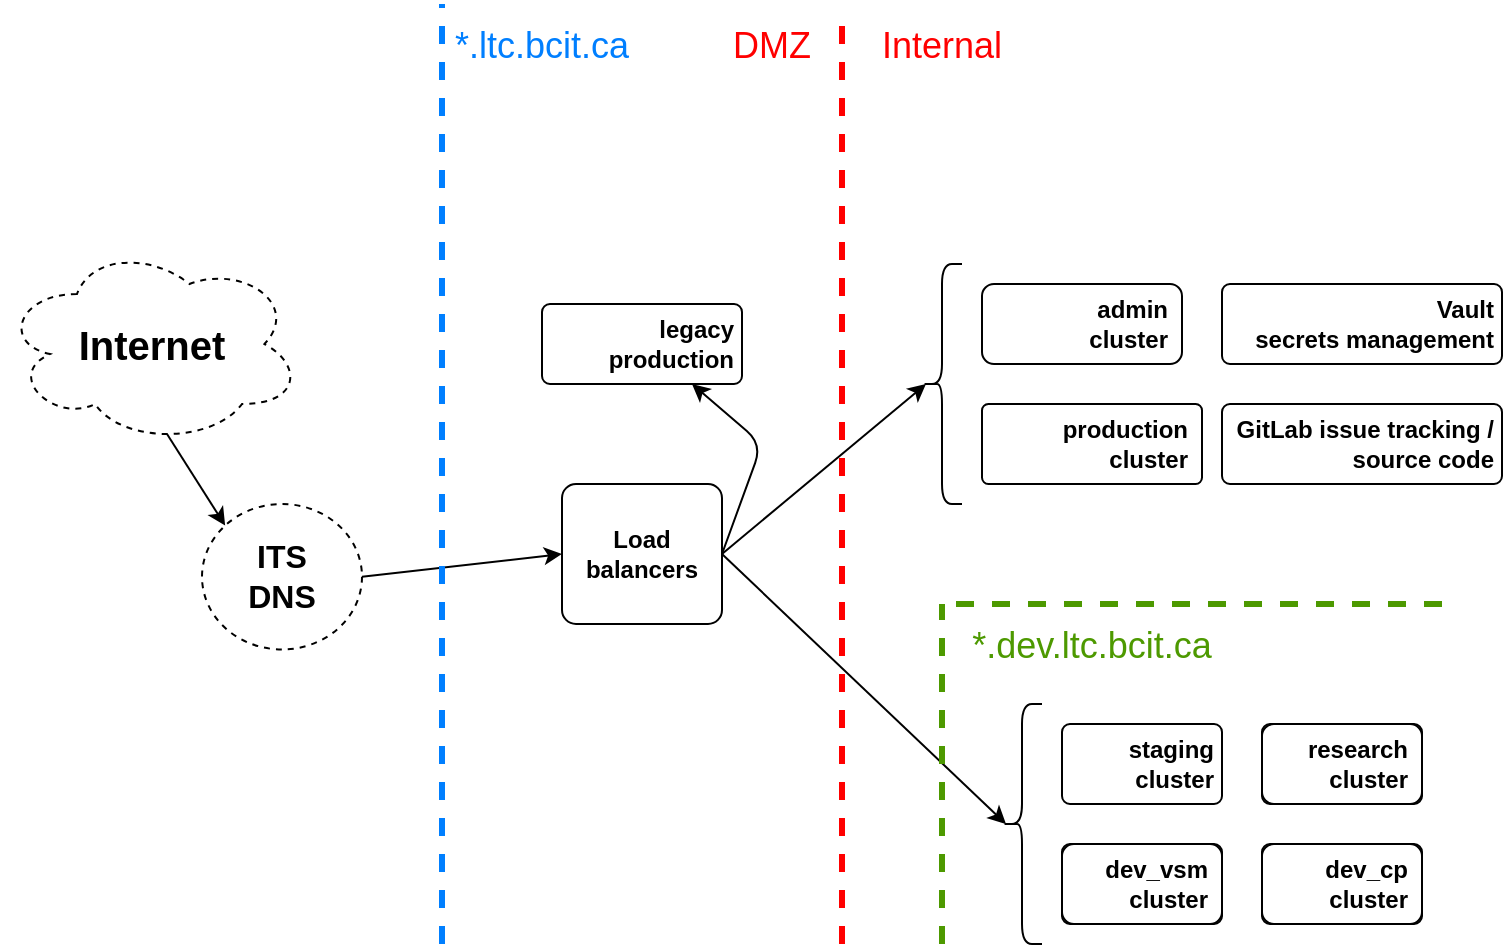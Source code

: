 <mxfile version="16.4.0" type="device"><diagram id="jypZsJmhGCqAaLn2Il6_" name="Page-1"><mxGraphModel dx="2079" dy="921" grid="1" gridSize="10" guides="1" tooltips="1" connect="1" arrows="1" fold="1" page="1" pageScale="1" pageWidth="850" pageHeight="1100" math="0" shadow="0"><root><mxCell id="0"/><mxCell id="1" parent="0"/><mxCell id="ssO4QC-9UpLF29hUccAE-26" value="&lt;span&gt;production&lt;br&gt;cluster&lt;/span&gt;" style="shape=ext;margin=3;double=0;whiteSpace=wrap;html=1;align=right;fillColor=none;rounded=1;spacingRight=5;arcSize=8;fontStyle=1" parent="1" vertex="1"><mxGeometry x="150" y="580" width="110" height="40" as="geometry"/></mxCell><mxCell id="ssO4QC-9UpLF29hUccAE-64" style="rounded=0;orthogonalLoop=1;jettySize=auto;html=1;exitX=0.55;exitY=0.95;exitDx=0;exitDy=0;exitPerimeter=0;entryX=0;entryY=0;entryDx=0;entryDy=0;fontStyle=1" parent="1" source="ssO4QC-9UpLF29hUccAE-2" target="ssO4QC-9UpLF29hUccAE-63" edge="1"><mxGeometry relative="1" as="geometry"><mxPoint x="-1151.25" y="635.5" as="targetPoint"/><mxPoint x="-757.25" y="660" as="sourcePoint"/></mxGeometry></mxCell><mxCell id="ssO4QC-9UpLF29hUccAE-2" value="&lt;span&gt;&lt;font style=&quot;font-size: 20px&quot;&gt;Internet&lt;/font&gt;&lt;/span&gt;" style="ellipse;shape=cloud;whiteSpace=wrap;html=1;align=center;dashed=1;fillColor=none;fontStyle=1" parent="1" vertex="1"><mxGeometry x="-340" y="500" width="150" height="100" as="geometry"/></mxCell><mxCell id="ssO4QC-9UpLF29hUccAE-77" style="edgeStyle=none;orthogonalLoop=1;jettySize=auto;html=1;entryX=0.1;entryY=0.5;entryDx=0;entryDy=0;fontStyle=1;entryPerimeter=0;exitX=1;exitY=0.5;exitDx=0;exitDy=0;" parent="1" source="ssO4QC-9UpLF29hUccAE-3" target="bWrrpr82aBF8jxPc96gs-9" edge="1"><mxGeometry relative="1" as="geometry"><mxPoint x="-249.5" y="324.0" as="targetPoint"/><mxPoint x="50" y="610" as="sourcePoint"/></mxGeometry></mxCell><mxCell id="ssO4QC-9UpLF29hUccAE-3" value="Load balancers" style="rounded=1;arcSize=10;whiteSpace=wrap;html=1;align=center;fillColor=none;fontStyle=1;spacing=2;" parent="1" vertex="1"><mxGeometry x="-60" y="620" width="80" height="70" as="geometry"/></mxCell><mxCell id="ssO4QC-9UpLF29hUccAE-83" style="edgeStyle=none;orthogonalLoop=1;jettySize=auto;html=1;exitX=1;exitY=0.5;exitDx=0;exitDy=0;entryX=0.1;entryY=0.5;entryDx=0;entryDy=0;fontStyle=1;entryPerimeter=0;" parent="1" source="ssO4QC-9UpLF29hUccAE-3" target="bWrrpr82aBF8jxPc96gs-10" edge="1"><mxGeometry relative="1" as="geometry"><mxPoint x="43.5" y="815" as="sourcePoint"/></mxGeometry></mxCell><mxCell id="ssO4QC-9UpLF29hUccAE-30" value="GitLab issue tracking / source code" style="rounded=1;arcSize=10;whiteSpace=wrap;html=1;align=right;fillColor=none;fontStyle=1;spacingRight=2;" parent="1" vertex="1"><mxGeometry x="270" y="580" width="140" height="40" as="geometry"/></mxCell><mxCell id="ssO4QC-9UpLF29hUccAE-31" value="Vault&lt;br&gt;secrets management" style="rounded=1;arcSize=10;whiteSpace=wrap;html=1;align=right;fontStyle=1;fillColor=none;spacingRight=2;" parent="1" vertex="1"><mxGeometry x="270" y="520" width="140" height="40" as="geometry"/></mxCell><mxCell id="ssO4QC-9UpLF29hUccAE-69" style="edgeStyle=none;orthogonalLoop=1;jettySize=auto;html=1;entryX=0;entryY=0.5;entryDx=0;entryDy=0;exitX=1;exitY=0.5;exitDx=0;exitDy=0;strokeWidth=1;strokeColor=#000000;fontStyle=1" parent="1" source="ssO4QC-9UpLF29hUccAE-63" target="ssO4QC-9UpLF29hUccAE-3" edge="1"><mxGeometry relative="1" as="geometry"><mxPoint x="-821.25" y="779.13" as="sourcePoint"/><mxPoint x="-220" y="858.63" as="targetPoint"/></mxGeometry></mxCell><mxCell id="ssO4QC-9UpLF29hUccAE-63" value="&lt;span style=&quot;font-size: 16px&quot;&gt;ITS&lt;br&gt;DNS&lt;/span&gt;" style="ellipse;whiteSpace=wrap;html=1;align=center;dashed=1;rounded=1;fillColor=none;fontStyle=1" parent="1" vertex="1"><mxGeometry x="-240" y="630" width="80" height="72.73" as="geometry"/></mxCell><mxCell id="LwrFlGE9gnEI0ruCcwtA-46" value="&lt;font color=&quot;#ff0000&quot; style=&quot;font-size: 18px&quot;&gt;DMZ&lt;/font&gt;" style="text;html=1;strokeColor=none;fillColor=none;align=center;verticalAlign=middle;whiteSpace=wrap;rounded=0;dashed=1;fontSize=20;labelPosition=center;verticalLabelPosition=middle;fontStyle=0" parent="1" vertex="1"><mxGeometry x="10" y="380" width="70" height="40" as="geometry"/></mxCell><mxCell id="LwrFlGE9gnEI0ruCcwtA-48" value="&lt;font color=&quot;#ff0000&quot; style=&quot;font-size: 18px&quot;&gt;Internal&lt;/font&gt;" style="text;html=1;strokeColor=none;fillColor=none;align=center;verticalAlign=middle;whiteSpace=wrap;rounded=0;dashed=1;fontSize=20;fontStyle=0" parent="1" vertex="1"><mxGeometry x="80" y="380" width="100" height="40" as="geometry"/></mxCell><mxCell id="LwrFlGE9gnEI0ruCcwtA-50" value="" style="endArrow=none;dashed=1;html=1;strokeWidth=3;rounded=1;fontSize=26;fontColor=#FF0000;strokeColor=#FF0000;fontStyle=1;" parent="1" edge="1"><mxGeometry width="50" height="50" relative="1" as="geometry"><mxPoint x="80" y="850" as="sourcePoint"/><mxPoint x="80" y="390" as="targetPoint"/></mxGeometry></mxCell><mxCell id="Tzz_31jwssUB7U0g3Mxd-10" value="" style="group;fontStyle=1;align=right;verticalAlign=middle;strokeColor=default;rounded=1;arcSize=10;spacingRight=2;" parent="1" vertex="1" connectable="0"><mxGeometry x="290" y="740" width="80" height="40" as="geometry"/></mxCell><mxCell id="ssO4QC-9UpLF29hUccAE-41" value="&lt;blockquote style=&quot;margin: 0 0 0 40px ; border: none ; padding: 0px&quot;&gt;&lt;/blockquote&gt;&lt;blockquote style=&quot;margin: 0 0 0 40px ; border: none ; padding: 0px&quot;&gt;&lt;/blockquote&gt;&lt;span&gt;research&lt;/span&gt;&lt;br&gt;&lt;span&gt;cluster&lt;/span&gt;" style="shape=ext;margin=3;double=0;whiteSpace=wrap;html=1;align=right;fillColor=none;rounded=1;perimeterSpacing=0;labelPadding=0;noLabel=0;perimeter=rectanglePerimeter;spacingRight=5;fontStyle=1" parent="Tzz_31jwssUB7U0g3Mxd-10" vertex="1"><mxGeometry width="80" height="40" as="geometry"/></mxCell><mxCell id="Tzz_31jwssUB7U0g3Mxd-11" value="" style="group;fontStyle=1;align=right;verticalAlign=middle;strokeColor=default;rounded=1;arcSize=10;spacingRight=2;" parent="1" vertex="1" connectable="0"><mxGeometry x="290" y="800" width="80" height="40" as="geometry"/></mxCell><mxCell id="ssO4QC-9UpLF29hUccAE-29" value="&lt;span&gt;dev_cp&lt;br&gt;cluster&lt;/span&gt;" style="shape=ext;margin=3;double=0;whiteSpace=wrap;html=1;align=right;fillColor=none;rounded=1;spacingRight=5;fontStyle=1" parent="Tzz_31jwssUB7U0g3Mxd-11" vertex="1"><mxGeometry width="80.0" height="40" as="geometry"/></mxCell><mxCell id="Tzz_31jwssUB7U0g3Mxd-12" value="" style="group;fontStyle=1;align=right;verticalAlign=middle;strokeColor=default;rounded=1;arcSize=10;spacingRight=2;" parent="1" vertex="1" connectable="0"><mxGeometry x="190" y="800" width="80" height="40" as="geometry"/></mxCell><mxCell id="ssO4QC-9UpLF29hUccAE-28" value="&lt;span&gt;dev_vsm&lt;br&gt;cluster&lt;/span&gt;" style="shape=ext;margin=3;double=0;whiteSpace=wrap;html=1;align=right;fillColor=none;rounded=1;spacingRight=5;fontStyle=1" parent="Tzz_31jwssUB7U0g3Mxd-12" vertex="1"><mxGeometry width="80" height="40" as="geometry"/></mxCell><mxCell id="ssO4QC-9UpLF29hUccAE-27" value="&lt;span&gt;staging&lt;br&gt;cluster&lt;/span&gt;" style="shape=ext;margin=3;double=0;whiteSpace=wrap;html=1;align=right;fillColor=none;rounded=1;strokeColor=default;strokeWidth=1;spacingRight=2;arcSize=10;container=0;fontStyle=1" parent="1" vertex="1"><mxGeometry x="190" y="740" width="80" height="40" as="geometry"/></mxCell><mxCell id="bWrrpr82aBF8jxPc96gs-2" value="" style="endArrow=none;dashed=1;html=1;strokeWidth=3;rounded=1;fontSize=26;fontColor=#FF0000;strokeColor=#4D9900;fontStyle=1" parent="1" edge="1"><mxGeometry width="50" height="50" relative="1" as="geometry"><mxPoint x="130" y="850" as="sourcePoint"/><mxPoint x="130" y="680" as="targetPoint"/></mxGeometry></mxCell><mxCell id="bWrrpr82aBF8jxPc96gs-3" value="&lt;font style=&quot;font-size: 18px&quot; color=&quot;#4d9900&quot;&gt;*.dev.ltc.bcit.ca&lt;/font&gt;" style="text;html=1;strokeColor=none;fillColor=none;align=center;verticalAlign=middle;whiteSpace=wrap;rounded=0;dashed=1;fontSize=20;" parent="1" vertex="1"><mxGeometry x="140" y="680" width="130" height="40" as="geometry"/></mxCell><mxCell id="bWrrpr82aBF8jxPc96gs-4" value="" style="endArrow=none;dashed=1;html=1;strokeWidth=3;rounded=1;fontSize=26;fontColor=#FF0000;strokeColor=#4D9900;fontStyle=1" parent="1" edge="1"><mxGeometry width="50" height="50" relative="1" as="geometry"><mxPoint x="380" y="680" as="sourcePoint"/><mxPoint x="130" y="680" as="targetPoint"/></mxGeometry></mxCell><mxCell id="bWrrpr82aBF8jxPc96gs-8" value="&lt;font style=&quot;font-size: 18px&quot; color=&quot;#007fff&quot;&gt;*.ltc.bcit.ca&lt;/font&gt;" style="text;html=1;strokeColor=none;fillColor=none;align=center;verticalAlign=middle;whiteSpace=wrap;rounded=0;dashed=1;fontSize=20;" parent="1" vertex="1"><mxGeometry x="-120" y="380" width="100" height="40" as="geometry"/></mxCell><mxCell id="bWrrpr82aBF8jxPc96gs-9" value="" style="shape=curlyBracket;whiteSpace=wrap;html=1;rounded=1;fontSize=18;fillColor=none;spacing=2;spacingLeft=0;spacingTop=0;" parent="1" vertex="1"><mxGeometry x="120" y="510" width="20" height="120" as="geometry"/></mxCell><mxCell id="bWrrpr82aBF8jxPc96gs-10" value="" style="shape=curlyBracket;whiteSpace=wrap;html=1;rounded=1;fontSize=18;fillColor=none;" parent="1" vertex="1"><mxGeometry x="160" y="730" width="20" height="120" as="geometry"/></mxCell><mxCell id="bWrrpr82aBF8jxPc96gs-11" value="" style="endArrow=none;dashed=1;html=1;strokeWidth=3;rounded=1;fontSize=26;fontColor=#FF0000;strokeColor=#007FFF;fontStyle=1" parent="1" edge="1"><mxGeometry width="50" height="50" relative="1" as="geometry"><mxPoint x="-120" y="850" as="sourcePoint"/><mxPoint x="-120" y="380" as="targetPoint"/></mxGeometry></mxCell><mxCell id="ssO4QC-9UpLF29hUccAE-62" value="legacy production" style="rounded=1;arcSize=10;whiteSpace=wrap;html=1;align=right;fillColor=none;fontStyle=1;spacingRight=2;" parent="1" vertex="1"><mxGeometry x="-70" y="530" width="100" height="40" as="geometry"/></mxCell><mxCell id="ssO4QC-9UpLF29hUccAE-33" value="&lt;span&gt;admin&lt;br&gt;cluster&lt;/span&gt;" style="shape=ext;margin=3;double=0;whiteSpace=wrap;html=1;align=right;fillColor=none;rounded=1;spacingRight=5;fontStyle=1" parent="1" vertex="1"><mxGeometry x="150" y="520" width="100" height="40" as="geometry"/></mxCell><mxCell id="4sDkHqov4FNcw1viW-mU-2" style="edgeStyle=none;orthogonalLoop=1;jettySize=auto;html=1;entryX=0.75;entryY=1;entryDx=0;entryDy=0;fontStyle=1;exitX=1;exitY=0.5;exitDx=0;exitDy=0;" parent="1" source="ssO4QC-9UpLF29hUccAE-3" target="ssO4QC-9UpLF29hUccAE-62" edge="1"><mxGeometry relative="1" as="geometry"><mxPoint x="20" y="610" as="sourcePoint"/><mxPoint x="45" y="500" as="targetPoint"/><Array as="points"><mxPoint x="40" y="600"/></Array></mxGeometry></mxCell></root></mxGraphModel></diagram></mxfile>